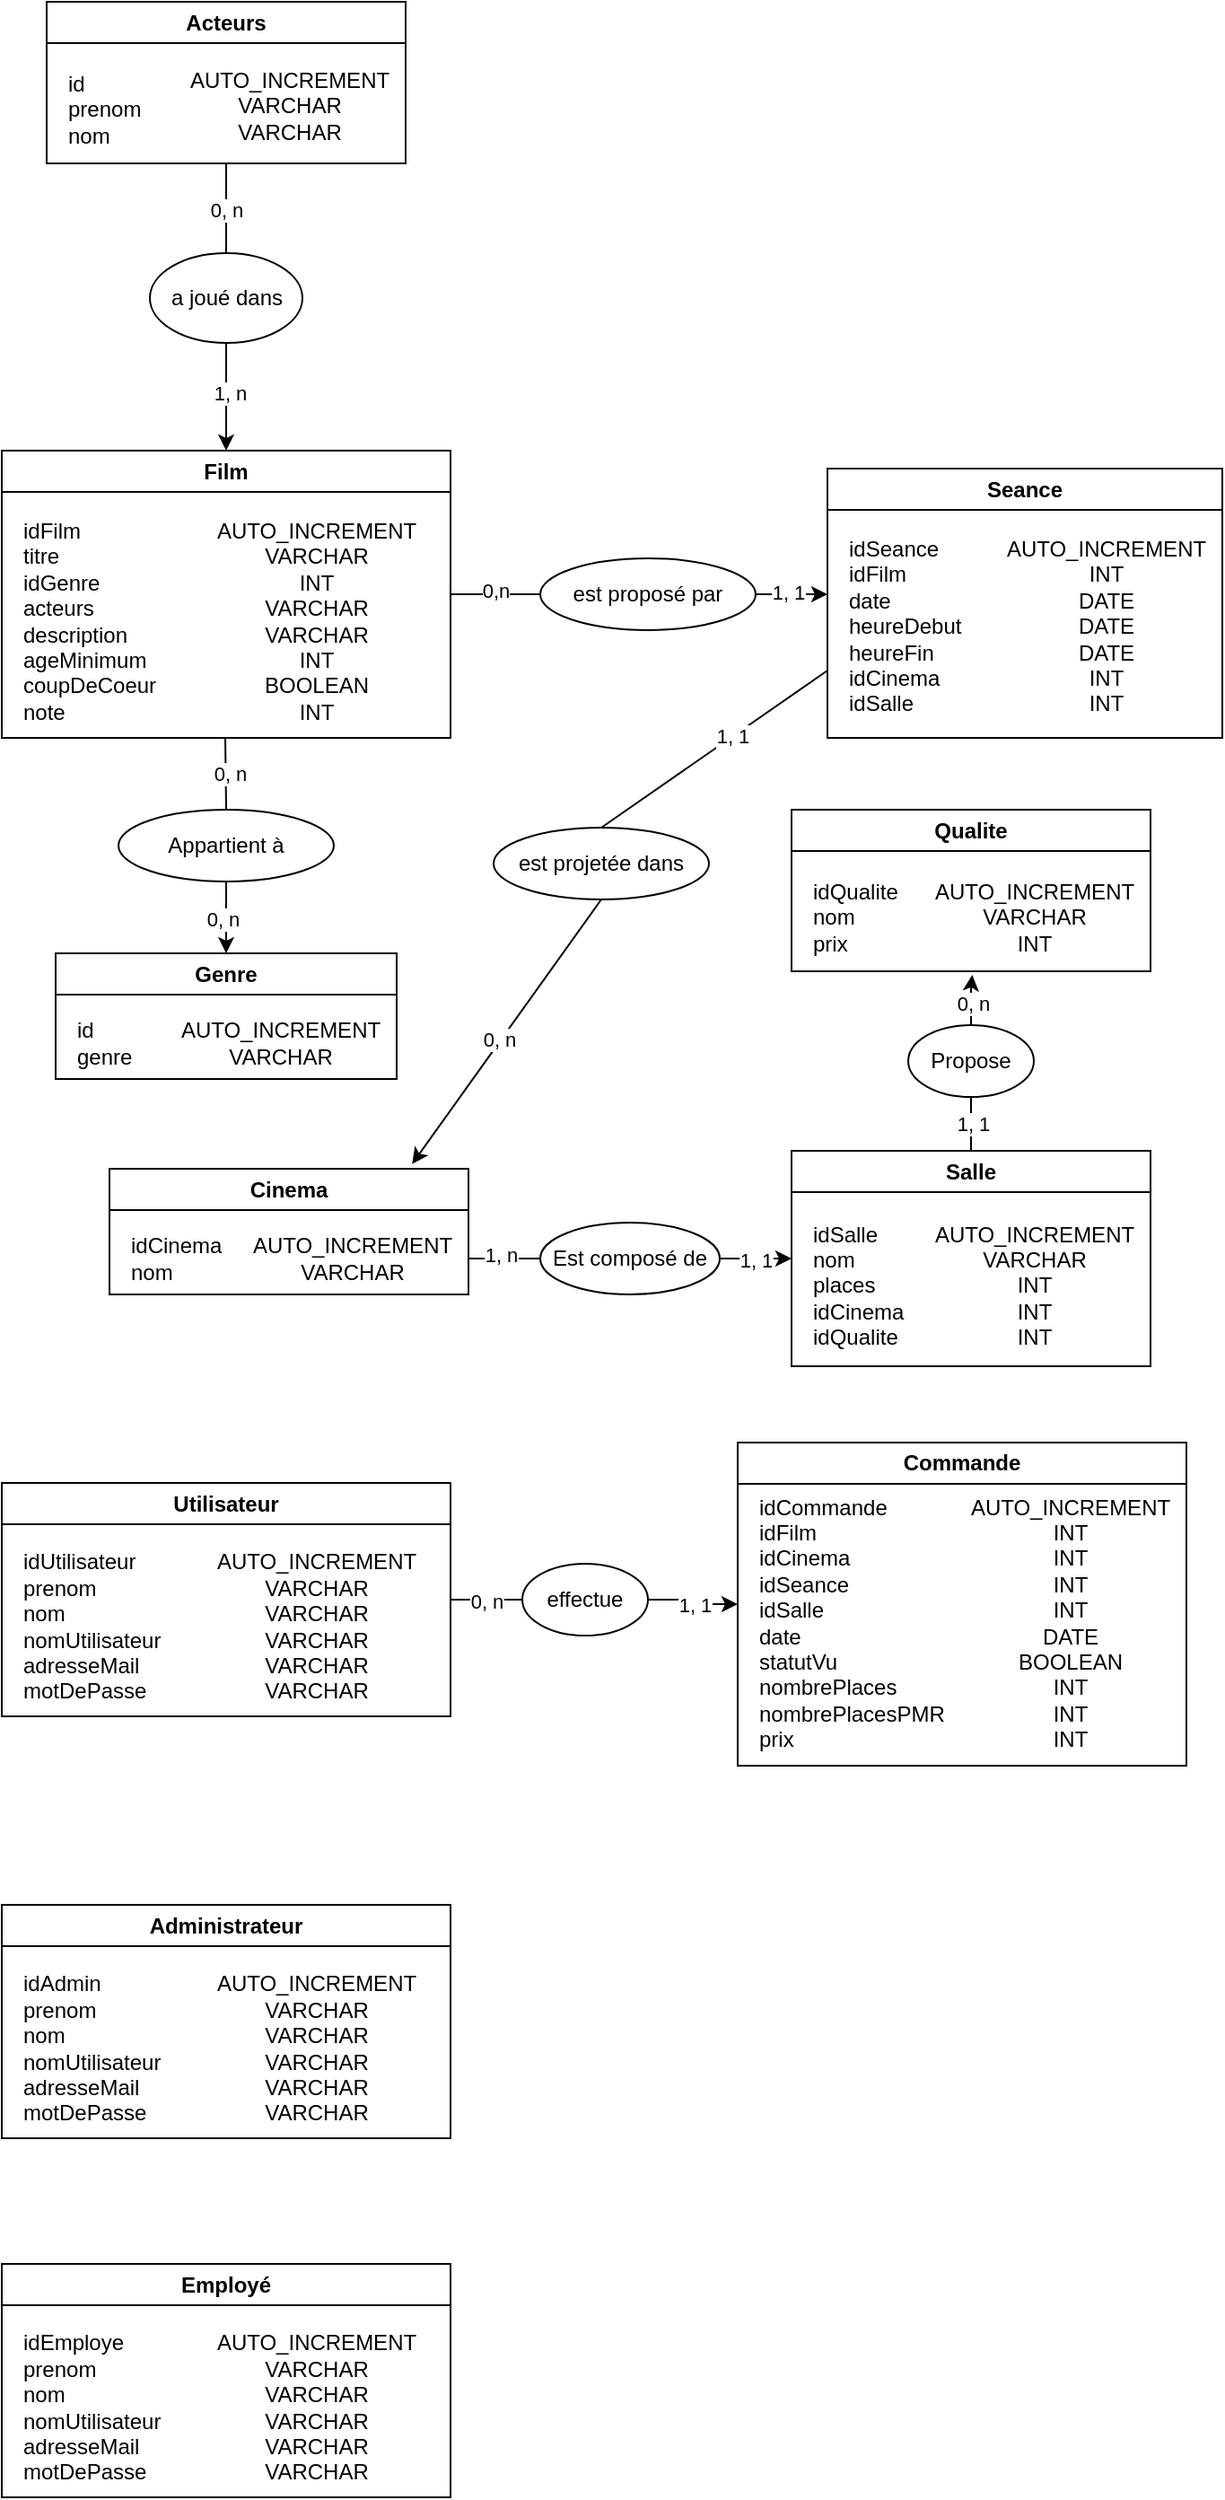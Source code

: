 <mxfile version="26.0.10">
  <diagram name="Page-1" id="671RRiFCWpEk_SXeamfu">
    <mxGraphModel dx="954" dy="1787" grid="1" gridSize="10" guides="1" tooltips="1" connect="1" arrows="1" fold="1" page="1" pageScale="1" pageWidth="827" pageHeight="1169" math="0" shadow="0">
      <root>
        <mxCell id="0" />
        <mxCell id="1" parent="0" />
        <mxCell id="kYReCTsqhSqgmGwsNXHj-109" style="edgeStyle=orthogonalEdgeStyle;rounded=0;orthogonalLoop=1;jettySize=auto;html=1;entryX=0;entryY=0.5;entryDx=0;entryDy=0;endArrow=none;endFill=0;" parent="1" source="kYReCTsqhSqgmGwsNXHj-36" target="kYReCTsqhSqgmGwsNXHj-108" edge="1">
          <mxGeometry relative="1" as="geometry" />
        </mxCell>
        <mxCell id="kYReCTsqhSqgmGwsNXHj-111" value="0, n" style="edgeLabel;html=1;align=center;verticalAlign=middle;resizable=0;points=[];" parent="kYReCTsqhSqgmGwsNXHj-109" vertex="1" connectable="0">
          <mxGeometry x="-0.017" y="-1" relative="1" as="geometry">
            <mxPoint as="offset" />
          </mxGeometry>
        </mxCell>
        <mxCell id="kYReCTsqhSqgmGwsNXHj-36" value="Utilisateur" style="swimlane;whiteSpace=wrap;html=1;fillColor=#FFFFFF;gradientColor=none;swimlaneLine=1;rounded=0;shadow=0;glass=0;" parent="1" vertex="1">
          <mxGeometry x="10" y="585" width="250" height="130" as="geometry" />
        </mxCell>
        <mxCell id="kYReCTsqhSqgmGwsNXHj-38" value="AUTO_INCREMENT&lt;div&gt;VARCHAR&lt;/div&gt;&lt;div&gt;VARCHAR&lt;/div&gt;&lt;div&gt;VARCHAR&lt;/div&gt;&lt;div&gt;VARCHAR&lt;/div&gt;&lt;div&gt;VARCHAR&lt;/div&gt;" style="text;html=1;align=center;verticalAlign=middle;resizable=0;points=[];autosize=1;strokeColor=none;fillColor=none;" parent="kYReCTsqhSqgmGwsNXHj-36" vertex="1">
          <mxGeometry x="110" y="30" width="130" height="100" as="geometry" />
        </mxCell>
        <mxCell id="kYReCTsqhSqgmGwsNXHj-40" value="idUtilisateur&lt;div&gt;prenom&lt;div&gt;nom&lt;/div&gt;&lt;/div&gt;&lt;div style=&quot;&quot;&gt;nomUtilisateur&lt;/div&gt;&lt;div&gt;adresseMail&lt;/div&gt;&lt;div&gt;motDePasse&lt;/div&gt;" style="text;html=1;align=left;verticalAlign=middle;resizable=0;points=[];autosize=1;strokeColor=none;fillColor=none;" parent="kYReCTsqhSqgmGwsNXHj-36" vertex="1">
          <mxGeometry x="10" y="30" width="100" height="100" as="geometry" />
        </mxCell>
        <mxCell id="kYReCTsqhSqgmGwsNXHj-63" style="edgeStyle=orthogonalEdgeStyle;rounded=0;orthogonalLoop=1;jettySize=auto;html=1;exitX=1;exitY=0.5;exitDx=0;exitDy=0;entryX=0;entryY=0.5;entryDx=0;entryDy=0;strokeColor=default;endArrow=none;endFill=0;" parent="1" source="kYReCTsqhSqgmGwsNXHj-41" target="kYReCTsqhSqgmGwsNXHj-62" edge="1">
          <mxGeometry relative="1" as="geometry" />
        </mxCell>
        <mxCell id="kYReCTsqhSqgmGwsNXHj-65" value="0,n" style="edgeLabel;html=1;align=center;verticalAlign=middle;resizable=0;points=[];" parent="kYReCTsqhSqgmGwsNXHj-63" vertex="1" connectable="0">
          <mxGeometry y="2" relative="1" as="geometry">
            <mxPoint as="offset" />
          </mxGeometry>
        </mxCell>
        <mxCell id="kYReCTsqhSqgmGwsNXHj-41" value="Film" style="swimlane;whiteSpace=wrap;html=1;fillColor=#FFFFFF;gradientColor=none;swimlaneLine=1;rounded=0;shadow=0;glass=0;" parent="1" vertex="1">
          <mxGeometry x="10" y="10" width="250" height="160" as="geometry" />
        </mxCell>
        <mxCell id="kYReCTsqhSqgmGwsNXHj-42" value="AUTO_INCREMENT&lt;div&gt;VARCHAR&lt;/div&gt;&lt;div&gt;INT&lt;/div&gt;&lt;div&gt;VARCHAR&lt;/div&gt;&lt;div&gt;VARCHAR&lt;/div&gt;&lt;div&gt;INT&lt;/div&gt;&lt;div&gt;BOOLEAN&lt;/div&gt;&lt;div&gt;INT&lt;/div&gt;" style="text;html=1;align=center;verticalAlign=middle;resizable=0;points=[];autosize=1;strokeColor=none;fillColor=none;" parent="kYReCTsqhSqgmGwsNXHj-41" vertex="1">
          <mxGeometry x="110" y="30" width="130" height="130" as="geometry" />
        </mxCell>
        <mxCell id="kYReCTsqhSqgmGwsNXHj-43" value="idFilm&lt;div&gt;titre&lt;div&gt;idGenre&lt;/div&gt;&lt;/div&gt;&lt;div style=&quot;&quot;&gt;acteurs&lt;/div&gt;&lt;div&gt;description&lt;/div&gt;&lt;div&gt;ageMinimum&lt;/div&gt;&lt;div&gt;coupDeCoeur&lt;/div&gt;&lt;div&gt;note&lt;/div&gt;" style="text;html=1;align=left;verticalAlign=middle;resizable=0;points=[];autosize=1;strokeColor=none;fillColor=none;" parent="kYReCTsqhSqgmGwsNXHj-41" vertex="1">
          <mxGeometry x="10" y="30" width="100" height="130" as="geometry" />
        </mxCell>
        <mxCell id="kYReCTsqhSqgmGwsNXHj-55" value="" style="endArrow=none;html=1;rounded=0;exitX=0.5;exitY=0;exitDx=0;exitDy=0;" parent="1" edge="1">
          <mxGeometry width="50" height="50" relative="1" as="geometry">
            <mxPoint x="135" y="210" as="sourcePoint" />
            <mxPoint x="134.5" y="170" as="targetPoint" />
          </mxGeometry>
        </mxCell>
        <mxCell id="kYReCTsqhSqgmGwsNXHj-56" value="0, n" style="edgeLabel;html=1;align=center;verticalAlign=middle;resizable=0;points=[];" parent="kYReCTsqhSqgmGwsNXHj-55" vertex="1" connectable="0">
          <mxGeometry x="0.032" y="-2" relative="1" as="geometry">
            <mxPoint as="offset" />
          </mxGeometry>
        </mxCell>
        <mxCell id="kYReCTsqhSqgmGwsNXHj-59" value="Seance" style="swimlane;whiteSpace=wrap;html=1;fillColor=#FFFFFF;gradientColor=none;swimlaneLine=1;rounded=0;shadow=0;glass=0;" parent="1" vertex="1">
          <mxGeometry x="470" y="20" width="220" height="150" as="geometry" />
        </mxCell>
        <mxCell id="kYReCTsqhSqgmGwsNXHj-60" value="AUTO_INCREMENT&lt;div&gt;INT&lt;/div&gt;&lt;div&gt;DATE&lt;/div&gt;&lt;div&gt;DATE&lt;/div&gt;&lt;div&gt;DATE&lt;/div&gt;&lt;div&gt;INT&lt;/div&gt;&lt;div&gt;INT&lt;/div&gt;&lt;div&gt;&lt;br&gt;&lt;/div&gt;" style="text;html=1;align=center;verticalAlign=middle;resizable=0;points=[];autosize=1;strokeColor=none;fillColor=none;" parent="kYReCTsqhSqgmGwsNXHj-59" vertex="1">
          <mxGeometry x="90" y="30" width="130" height="130" as="geometry" />
        </mxCell>
        <mxCell id="kYReCTsqhSqgmGwsNXHj-61" value="idSeance&lt;div&gt;idFilm&lt;br&gt;&lt;div&gt;date&lt;/div&gt;&lt;/div&gt;&lt;div style=&quot;&quot;&gt;heureDebut&lt;/div&gt;&lt;div&gt;heureFin&lt;/div&gt;&lt;div&gt;idCinema&lt;/div&gt;&lt;div&gt;idSalle&lt;/div&gt;&lt;div&gt;&lt;br&gt;&lt;/div&gt;" style="text;html=1;align=left;verticalAlign=middle;resizable=0;points=[];autosize=1;strokeColor=none;fillColor=none;" parent="kYReCTsqhSqgmGwsNXHj-59" vertex="1">
          <mxGeometry x="10" y="30" width="90" height="130" as="geometry" />
        </mxCell>
        <mxCell id="kYReCTsqhSqgmGwsNXHj-64" style="edgeStyle=orthogonalEdgeStyle;rounded=0;orthogonalLoop=1;jettySize=auto;html=1;exitX=1;exitY=0.5;exitDx=0;exitDy=0;endArrow=classic;endFill=1;" parent="1" source="kYReCTsqhSqgmGwsNXHj-62" edge="1">
          <mxGeometry relative="1" as="geometry">
            <mxPoint x="470" y="90" as="targetPoint" />
          </mxGeometry>
        </mxCell>
        <mxCell id="kYReCTsqhSqgmGwsNXHj-66" value="1, 1" style="edgeLabel;html=1;align=center;verticalAlign=middle;resizable=0;points=[];" parent="kYReCTsqhSqgmGwsNXHj-64" vertex="1" connectable="0">
          <mxGeometry x="-0.1" y="1" relative="1" as="geometry">
            <mxPoint as="offset" />
          </mxGeometry>
        </mxCell>
        <mxCell id="kYReCTsqhSqgmGwsNXHj-62" value="est proposé par" style="ellipse;whiteSpace=wrap;html=1;" parent="1" vertex="1">
          <mxGeometry x="310" y="70" width="120" height="40" as="geometry" />
        </mxCell>
        <mxCell id="kYReCTsqhSqgmGwsNXHj-84" style="edgeStyle=orthogonalEdgeStyle;rounded=0;orthogonalLoop=1;jettySize=auto;html=1;exitX=0.5;exitY=0;exitDx=0;exitDy=0;entryX=0.5;entryY=1;entryDx=0;entryDy=0;endArrow=none;endFill=0;" parent="1" source="kYReCTsqhSqgmGwsNXHj-67" target="kYReCTsqhSqgmGwsNXHj-83" edge="1">
          <mxGeometry relative="1" as="geometry" />
        </mxCell>
        <mxCell id="kYReCTsqhSqgmGwsNXHj-86" value="1, 1" style="edgeLabel;html=1;align=center;verticalAlign=middle;resizable=0;points=[];" parent="kYReCTsqhSqgmGwsNXHj-84" vertex="1" connectable="0">
          <mxGeometry x="0.044" y="-1" relative="1" as="geometry">
            <mxPoint as="offset" />
          </mxGeometry>
        </mxCell>
        <mxCell id="kYReCTsqhSqgmGwsNXHj-67" value="Salle" style="swimlane;whiteSpace=wrap;html=1;fillColor=#FFFFFF;gradientColor=none;swimlaneLine=1;rounded=0;shadow=0;glass=0;" parent="1" vertex="1">
          <mxGeometry x="450" y="400" width="200" height="120" as="geometry" />
        </mxCell>
        <mxCell id="kYReCTsqhSqgmGwsNXHj-68" value="AUTO_INCREMENT&lt;div&gt;VARCHAR&lt;/div&gt;&lt;div&gt;INT&lt;/div&gt;&lt;div&gt;&lt;span style=&quot;background-color: transparent; color: light-dark(rgb(0, 0, 0), rgb(255, 255, 255));&quot;&gt;INT&lt;/span&gt;&lt;/div&gt;&lt;div&gt;INT&lt;/div&gt;" style="text;html=1;align=center;verticalAlign=middle;resizable=0;points=[];autosize=1;strokeColor=none;fillColor=none;" parent="kYReCTsqhSqgmGwsNXHj-67" vertex="1">
          <mxGeometry x="70" y="30" width="130" height="90" as="geometry" />
        </mxCell>
        <mxCell id="kYReCTsqhSqgmGwsNXHj-69" value="idSalle&lt;div&gt;nom&lt;br&gt;&lt;div&gt;places&lt;/div&gt;&lt;/div&gt;&lt;div&gt;idCinema&lt;/div&gt;&lt;div&gt;idQualite&lt;/div&gt;" style="text;html=1;align=left;verticalAlign=middle;resizable=0;points=[];autosize=1;strokeColor=none;fillColor=none;" parent="kYReCTsqhSqgmGwsNXHj-67" vertex="1">
          <mxGeometry x="10" y="30" width="70" height="90" as="geometry" />
        </mxCell>
        <mxCell id="kYReCTsqhSqgmGwsNXHj-70" value="Qualite" style="swimlane;whiteSpace=wrap;html=1;fillColor=#FFFFFF;gradientColor=none;swimlaneLine=1;rounded=0;shadow=0;glass=0;" parent="1" vertex="1">
          <mxGeometry x="450" y="210" width="200" height="90" as="geometry" />
        </mxCell>
        <mxCell id="kYReCTsqhSqgmGwsNXHj-71" value="AUTO_INCREMENT&lt;div&gt;VARCHAR&lt;/div&gt;&lt;div&gt;INT&lt;/div&gt;" style="text;html=1;align=center;verticalAlign=middle;resizable=0;points=[];autosize=1;strokeColor=none;fillColor=none;" parent="kYReCTsqhSqgmGwsNXHj-70" vertex="1">
          <mxGeometry x="70" y="30" width="130" height="60" as="geometry" />
        </mxCell>
        <mxCell id="kYReCTsqhSqgmGwsNXHj-72" value="idQualite&lt;div&gt;nom&lt;br&gt;&lt;div&gt;prix&lt;/div&gt;&lt;/div&gt;" style="text;html=1;align=left;verticalAlign=middle;resizable=0;points=[];autosize=1;strokeColor=none;fillColor=none;" parent="kYReCTsqhSqgmGwsNXHj-70" vertex="1">
          <mxGeometry x="10" y="30" width="70" height="60" as="geometry" />
        </mxCell>
        <mxCell id="kYReCTsqhSqgmGwsNXHj-73" value="Cinema" style="swimlane;whiteSpace=wrap;html=1;fillColor=#FFFFFF;gradientColor=none;swimlaneLine=1;rounded=0;shadow=0;glass=0;" parent="1" vertex="1">
          <mxGeometry x="70" y="410" width="200" height="70" as="geometry" />
        </mxCell>
        <mxCell id="kYReCTsqhSqgmGwsNXHj-74" value="AUTO_INCREMENT&lt;div&gt;VARCHAR&lt;/div&gt;" style="text;html=1;align=center;verticalAlign=middle;resizable=0;points=[];autosize=1;strokeColor=none;fillColor=none;" parent="kYReCTsqhSqgmGwsNXHj-73" vertex="1">
          <mxGeometry x="70" y="30" width="130" height="40" as="geometry" />
        </mxCell>
        <mxCell id="kYReCTsqhSqgmGwsNXHj-75" value="idCinema&lt;div&gt;nom&lt;/div&gt;" style="text;html=1;align=left;verticalAlign=middle;resizable=0;points=[];autosize=1;strokeColor=none;fillColor=none;" parent="kYReCTsqhSqgmGwsNXHj-73" vertex="1">
          <mxGeometry x="10" y="30" width="70" height="40" as="geometry" />
        </mxCell>
        <mxCell id="kYReCTsqhSqgmGwsNXHj-80" style="edgeStyle=orthogonalEdgeStyle;rounded=0;orthogonalLoop=1;jettySize=auto;html=1;exitX=1;exitY=0.5;exitDx=0;exitDy=0;entryX=0;entryY=0.5;entryDx=0;entryDy=0;endArrow=classic;endFill=1;" parent="1" source="kYReCTsqhSqgmGwsNXHj-76" target="kYReCTsqhSqgmGwsNXHj-67" edge="1">
          <mxGeometry relative="1" as="geometry" />
        </mxCell>
        <mxCell id="kYReCTsqhSqgmGwsNXHj-82" value="1, 1" style="edgeLabel;html=1;align=center;verticalAlign=middle;resizable=0;points=[];" parent="kYReCTsqhSqgmGwsNXHj-80" vertex="1" connectable="0">
          <mxGeometry y="-1" relative="1" as="geometry">
            <mxPoint as="offset" />
          </mxGeometry>
        </mxCell>
        <mxCell id="kYReCTsqhSqgmGwsNXHj-76" value="Est composé de" style="ellipse;whiteSpace=wrap;html=1;" parent="1" vertex="1">
          <mxGeometry x="310" y="440" width="100" height="40" as="geometry" />
        </mxCell>
        <mxCell id="kYReCTsqhSqgmGwsNXHj-78" style="edgeStyle=orthogonalEdgeStyle;rounded=0;orthogonalLoop=1;jettySize=auto;html=1;endArrow=none;endFill=0;" parent="1" source="kYReCTsqhSqgmGwsNXHj-74" target="kYReCTsqhSqgmGwsNXHj-76" edge="1">
          <mxGeometry relative="1" as="geometry" />
        </mxCell>
        <mxCell id="kYReCTsqhSqgmGwsNXHj-81" value="1, n" style="edgeLabel;html=1;align=center;verticalAlign=middle;resizable=0;points=[];" parent="kYReCTsqhSqgmGwsNXHj-78" vertex="1" connectable="0">
          <mxGeometry x="-0.1" y="2" relative="1" as="geometry">
            <mxPoint as="offset" />
          </mxGeometry>
        </mxCell>
        <mxCell id="kYReCTsqhSqgmGwsNXHj-83" value="Propose" style="ellipse;whiteSpace=wrap;html=1;" parent="1" vertex="1">
          <mxGeometry x="515" y="330" width="70" height="40" as="geometry" />
        </mxCell>
        <mxCell id="kYReCTsqhSqgmGwsNXHj-85" style="edgeStyle=orthogonalEdgeStyle;rounded=0;orthogonalLoop=1;jettySize=auto;html=1;entryX=0.236;entryY=1.033;entryDx=0;entryDy=0;entryPerimeter=0;endArrow=classic;endFill=1;" parent="1" source="kYReCTsqhSqgmGwsNXHj-83" target="kYReCTsqhSqgmGwsNXHj-71" edge="1">
          <mxGeometry relative="1" as="geometry" />
        </mxCell>
        <mxCell id="kYReCTsqhSqgmGwsNXHj-87" value="0, n" style="edgeLabel;html=1;align=center;verticalAlign=middle;resizable=0;points=[];" parent="kYReCTsqhSqgmGwsNXHj-85" vertex="1" connectable="0">
          <mxGeometry x="-0.118" y="-1" relative="1" as="geometry">
            <mxPoint as="offset" />
          </mxGeometry>
        </mxCell>
        <mxCell id="kYReCTsqhSqgmGwsNXHj-90" value="est projetée dans" style="ellipse;whiteSpace=wrap;html=1;" parent="1" vertex="1">
          <mxGeometry x="284" y="220" width="120" height="40" as="geometry" />
        </mxCell>
        <mxCell id="kYReCTsqhSqgmGwsNXHj-92" value="Genre" style="swimlane;whiteSpace=wrap;html=1;fillColor=#FFFFFF;gradientColor=none;swimlaneLine=1;rounded=0;shadow=0;glass=0;" parent="1" vertex="1">
          <mxGeometry x="40" y="290" width="190" height="70" as="geometry" />
        </mxCell>
        <mxCell id="kYReCTsqhSqgmGwsNXHj-93" value="AUTO_INCREMENT&lt;div&gt;VARCHAR&lt;/div&gt;" style="text;html=1;align=center;verticalAlign=middle;resizable=0;points=[];autosize=1;strokeColor=none;fillColor=none;" parent="kYReCTsqhSqgmGwsNXHj-92" vertex="1">
          <mxGeometry x="60" y="30" width="130" height="40" as="geometry" />
        </mxCell>
        <mxCell id="kYReCTsqhSqgmGwsNXHj-94" value="id&lt;div&gt;genre&lt;/div&gt;" style="text;html=1;align=left;verticalAlign=middle;resizable=0;points=[];autosize=1;strokeColor=none;fillColor=none;" parent="kYReCTsqhSqgmGwsNXHj-92" vertex="1">
          <mxGeometry x="10" y="30" width="50" height="40" as="geometry" />
        </mxCell>
        <mxCell id="kYReCTsqhSqgmGwsNXHj-95" value="Appartient à" style="ellipse;whiteSpace=wrap;html=1;" parent="1" vertex="1">
          <mxGeometry x="75" y="210" width="120" height="40" as="geometry" />
        </mxCell>
        <mxCell id="kYReCTsqhSqgmGwsNXHj-96" value="" style="endArrow=classic;html=1;rounded=0;entryX=0.5;entryY=1;entryDx=0;entryDy=0;endFill=1;exitX=0.5;exitY=1;exitDx=0;exitDy=0;" parent="1" source="kYReCTsqhSqgmGwsNXHj-95" edge="1">
          <mxGeometry width="50" height="50" relative="1" as="geometry">
            <mxPoint x="140" y="260" as="sourcePoint" />
            <mxPoint x="135" y="290" as="targetPoint" />
          </mxGeometry>
        </mxCell>
        <mxCell id="kYReCTsqhSqgmGwsNXHj-97" value="0, n" style="edgeLabel;html=1;align=center;verticalAlign=middle;resizable=0;points=[];" parent="kYReCTsqhSqgmGwsNXHj-96" vertex="1" connectable="0">
          <mxGeometry x="0.032" y="-2" relative="1" as="geometry">
            <mxPoint as="offset" />
          </mxGeometry>
        </mxCell>
        <mxCell id="kYReCTsqhSqgmGwsNXHj-100" value="" style="endArrow=none;html=1;rounded=0;entryX=0;entryY=0.75;entryDx=0;entryDy=0;exitX=0.5;exitY=0;exitDx=0;exitDy=0;" parent="1" source="kYReCTsqhSqgmGwsNXHj-90" target="kYReCTsqhSqgmGwsNXHj-59" edge="1">
          <mxGeometry width="50" height="50" relative="1" as="geometry">
            <mxPoint x="370" y="320" as="sourcePoint" />
            <mxPoint x="420" y="270" as="targetPoint" />
          </mxGeometry>
        </mxCell>
        <mxCell id="kYReCTsqhSqgmGwsNXHj-101" value="1, 1" style="edgeLabel;html=1;align=center;verticalAlign=middle;resizable=0;points=[];" parent="kYReCTsqhSqgmGwsNXHj-100" vertex="1" connectable="0">
          <mxGeometry x="0.162" y="1" relative="1" as="geometry">
            <mxPoint as="offset" />
          </mxGeometry>
        </mxCell>
        <mxCell id="kYReCTsqhSqgmGwsNXHj-102" value="" style="endArrow=classic;html=1;rounded=0;exitX=0.5;exitY=1;exitDx=0;exitDy=0;entryX=0.843;entryY=-0.038;entryDx=0;entryDy=0;endFill=1;entryPerimeter=0;" parent="1" source="kYReCTsqhSqgmGwsNXHj-90" target="kYReCTsqhSqgmGwsNXHj-73" edge="1">
          <mxGeometry width="50" height="50" relative="1" as="geometry">
            <mxPoint x="420" y="270" as="sourcePoint" />
            <mxPoint x="370" y="320" as="targetPoint" />
          </mxGeometry>
        </mxCell>
        <mxCell id="kYReCTsqhSqgmGwsNXHj-103" value="0, n" style="edgeLabel;html=1;align=center;verticalAlign=middle;resizable=0;points=[];" parent="kYReCTsqhSqgmGwsNXHj-102" vertex="1" connectable="0">
          <mxGeometry x="0.064" y="-2" relative="1" as="geometry">
            <mxPoint x="1" as="offset" />
          </mxGeometry>
        </mxCell>
        <mxCell id="kYReCTsqhSqgmGwsNXHj-105" value="Commande" style="swimlane;whiteSpace=wrap;html=1;fillColor=#FFFFFF;gradientColor=none;swimlaneLine=1;rounded=0;shadow=0;glass=0;" parent="1" vertex="1">
          <mxGeometry x="420" y="562.5" width="250" height="180" as="geometry" />
        </mxCell>
        <mxCell id="kYReCTsqhSqgmGwsNXHj-106" value="AUTO_INCREMENT&lt;div&gt;INT&lt;/div&gt;&lt;div&gt;INT&lt;/div&gt;&lt;div&gt;INT&lt;/div&gt;&lt;div&gt;INT&lt;/div&gt;&lt;div&gt;DATE&lt;/div&gt;&lt;div&gt;BOOLEAN&lt;/div&gt;&lt;div&gt;INT&lt;/div&gt;&lt;div&gt;INT&lt;/div&gt;&lt;div&gt;INT&lt;/div&gt;" style="text;html=1;align=center;verticalAlign=middle;resizable=0;points=[];autosize=1;strokeColor=none;fillColor=none;" parent="kYReCTsqhSqgmGwsNXHj-105" vertex="1">
          <mxGeometry x="120" y="20" width="130" height="160" as="geometry" />
        </mxCell>
        <mxCell id="kYReCTsqhSqgmGwsNXHj-107" value="idCommande&lt;div&gt;idFilm&lt;/div&gt;&lt;div&gt;idCinema&lt;br&gt;&lt;div&gt;idSeance&lt;/div&gt;&lt;/div&gt;&lt;div&gt;idSalle&lt;/div&gt;&lt;div&gt;date&lt;/div&gt;&lt;div&gt;statutVu&lt;/div&gt;&lt;div&gt;nombrePlaces&lt;/div&gt;&lt;div&gt;nombrePlacesPMR&lt;/div&gt;&lt;div&gt;prix&amp;nbsp;&lt;/div&gt;" style="text;html=1;align=left;verticalAlign=middle;resizable=0;points=[];autosize=1;strokeColor=none;fillColor=none;" parent="kYReCTsqhSqgmGwsNXHj-105" vertex="1">
          <mxGeometry x="10" y="20" width="130" height="160" as="geometry" />
        </mxCell>
        <mxCell id="kYReCTsqhSqgmGwsNXHj-110" style="edgeStyle=orthogonalEdgeStyle;rounded=0;orthogonalLoop=1;jettySize=auto;html=1;entryX=0;entryY=0.5;entryDx=0;entryDy=0;endArrow=classic;endFill=1;" parent="1" source="kYReCTsqhSqgmGwsNXHj-108" target="kYReCTsqhSqgmGwsNXHj-105" edge="1">
          <mxGeometry relative="1" as="geometry" />
        </mxCell>
        <mxCell id="kYReCTsqhSqgmGwsNXHj-112" value="1, 1" style="edgeLabel;html=1;align=center;verticalAlign=middle;resizable=0;points=[];" parent="kYReCTsqhSqgmGwsNXHj-110" vertex="1" connectable="0">
          <mxGeometry x="0.067" relative="1" as="geometry">
            <mxPoint as="offset" />
          </mxGeometry>
        </mxCell>
        <mxCell id="kYReCTsqhSqgmGwsNXHj-108" value="effectue" style="ellipse;whiteSpace=wrap;html=1;" parent="1" vertex="1">
          <mxGeometry x="300" y="630" width="70" height="40" as="geometry" />
        </mxCell>
        <mxCell id="kYReCTsqhSqgmGwsNXHj-113" value="Administrateur" style="swimlane;whiteSpace=wrap;html=1;fillColor=#FFFFFF;gradientColor=none;swimlaneLine=1;rounded=0;shadow=0;glass=0;startSize=23;" parent="1" vertex="1">
          <mxGeometry x="10" y="820" width="250" height="130" as="geometry" />
        </mxCell>
        <mxCell id="kYReCTsqhSqgmGwsNXHj-114" value="AUTO_INCREMENT&lt;div&gt;VARCHAR&lt;/div&gt;&lt;div&gt;VARCHAR&lt;/div&gt;&lt;div&gt;VARCHAR&lt;/div&gt;&lt;div&gt;VARCHAR&lt;/div&gt;&lt;div&gt;VARCHAR&lt;/div&gt;" style="text;html=1;align=center;verticalAlign=middle;resizable=0;points=[];autosize=1;strokeColor=none;fillColor=none;" parent="kYReCTsqhSqgmGwsNXHj-113" vertex="1">
          <mxGeometry x="110" y="30" width="130" height="100" as="geometry" />
        </mxCell>
        <mxCell id="kYReCTsqhSqgmGwsNXHj-115" value="idAdmin&lt;div&gt;prenom&lt;div&gt;nom&lt;/div&gt;&lt;/div&gt;&lt;div style=&quot;&quot;&gt;nomUtilisateur&lt;/div&gt;&lt;div&gt;adresseMail&lt;/div&gt;&lt;div&gt;motDePasse&lt;/div&gt;" style="text;html=1;align=left;verticalAlign=middle;resizable=0;points=[];autosize=1;strokeColor=none;fillColor=none;" parent="kYReCTsqhSqgmGwsNXHj-113" vertex="1">
          <mxGeometry x="10" y="30" width="100" height="100" as="geometry" />
        </mxCell>
        <mxCell id="kYReCTsqhSqgmGwsNXHj-116" value="Employé" style="swimlane;whiteSpace=wrap;html=1;fillColor=#FFFFFF;gradientColor=none;swimlaneLine=1;rounded=0;shadow=0;glass=0;startSize=23;" parent="1" vertex="1">
          <mxGeometry x="10" y="1020" width="250" height="130" as="geometry" />
        </mxCell>
        <mxCell id="kYReCTsqhSqgmGwsNXHj-117" value="AUTO_INCREMENT&lt;div&gt;VARCHAR&lt;/div&gt;&lt;div&gt;VARCHAR&lt;/div&gt;&lt;div&gt;VARCHAR&lt;/div&gt;&lt;div&gt;VARCHAR&lt;/div&gt;&lt;div&gt;VARCHAR&lt;/div&gt;" style="text;html=1;align=center;verticalAlign=middle;resizable=0;points=[];autosize=1;strokeColor=none;fillColor=none;" parent="kYReCTsqhSqgmGwsNXHj-116" vertex="1">
          <mxGeometry x="110" y="30" width="130" height="100" as="geometry" />
        </mxCell>
        <mxCell id="kYReCTsqhSqgmGwsNXHj-118" value="idEmploye&lt;div&gt;prenom&lt;div&gt;nom&lt;/div&gt;&lt;/div&gt;&lt;div style=&quot;&quot;&gt;nomUtilisateur&lt;/div&gt;&lt;div&gt;adresseMail&lt;/div&gt;&lt;div&gt;motDePasse&lt;/div&gt;" style="text;html=1;align=left;verticalAlign=middle;resizable=0;points=[];autosize=1;strokeColor=none;fillColor=none;" parent="kYReCTsqhSqgmGwsNXHj-116" vertex="1">
          <mxGeometry x="10" y="30" width="100" height="100" as="geometry" />
        </mxCell>
        <mxCell id="oDb-okr_boJ0rcEJcuTh-4" style="edgeStyle=orthogonalEdgeStyle;rounded=0;orthogonalLoop=1;jettySize=auto;html=1;entryX=0.5;entryY=0;entryDx=0;entryDy=0;" edge="1" parent="1" source="oDb-okr_boJ0rcEJcuTh-1" target="kYReCTsqhSqgmGwsNXHj-41">
          <mxGeometry relative="1" as="geometry" />
        </mxCell>
        <mxCell id="oDb-okr_boJ0rcEJcuTh-7" value="0, n" style="edgeLabel;html=1;align=center;verticalAlign=middle;resizable=0;points=[];" vertex="1" connectable="0" parent="oDb-okr_boJ0rcEJcuTh-4">
          <mxGeometry x="-0.683" relative="1" as="geometry">
            <mxPoint as="offset" />
          </mxGeometry>
        </mxCell>
        <mxCell id="oDb-okr_boJ0rcEJcuTh-8" value="1, n" style="edgeLabel;html=1;align=center;verticalAlign=middle;resizable=0;points=[];" vertex="1" connectable="0" parent="oDb-okr_boJ0rcEJcuTh-4">
          <mxGeometry x="0.592" y="2" relative="1" as="geometry">
            <mxPoint as="offset" />
          </mxGeometry>
        </mxCell>
        <mxCell id="oDb-okr_boJ0rcEJcuTh-1" value="Acteurs" style="swimlane;whiteSpace=wrap;html=1;fillColor=#FFFFFF;gradientColor=none;swimlaneLine=1;rounded=0;shadow=0;glass=0;startSize=23;" vertex="1" parent="1">
          <mxGeometry x="35" y="-240" width="200" height="90" as="geometry" />
        </mxCell>
        <mxCell id="oDb-okr_boJ0rcEJcuTh-2" value="AUTO_INCREMENT&lt;div&gt;VARCHAR&lt;/div&gt;&lt;div&gt;VARCHAR&lt;/div&gt;&lt;div&gt;&lt;br&gt;&lt;/div&gt;" style="text;html=1;align=center;verticalAlign=middle;resizable=0;points=[];autosize=1;strokeColor=none;fillColor=none;" vertex="1" parent="oDb-okr_boJ0rcEJcuTh-1">
          <mxGeometry x="70" y="30" width="130" height="70" as="geometry" />
        </mxCell>
        <mxCell id="oDb-okr_boJ0rcEJcuTh-3" value="id&lt;div&gt;prenom&lt;div&gt;nom&lt;/div&gt;&lt;/div&gt;" style="text;html=1;align=left;verticalAlign=middle;resizable=0;points=[];autosize=1;strokeColor=none;fillColor=none;" vertex="1" parent="oDb-okr_boJ0rcEJcuTh-1">
          <mxGeometry x="10" y="30" width="60" height="60" as="geometry" />
        </mxCell>
        <mxCell id="oDb-okr_boJ0rcEJcuTh-5" value="a joué dans" style="ellipse;whiteSpace=wrap;html=1;" vertex="1" parent="1">
          <mxGeometry x="92.5" y="-100" width="85" height="50" as="geometry" />
        </mxCell>
      </root>
    </mxGraphModel>
  </diagram>
</mxfile>
